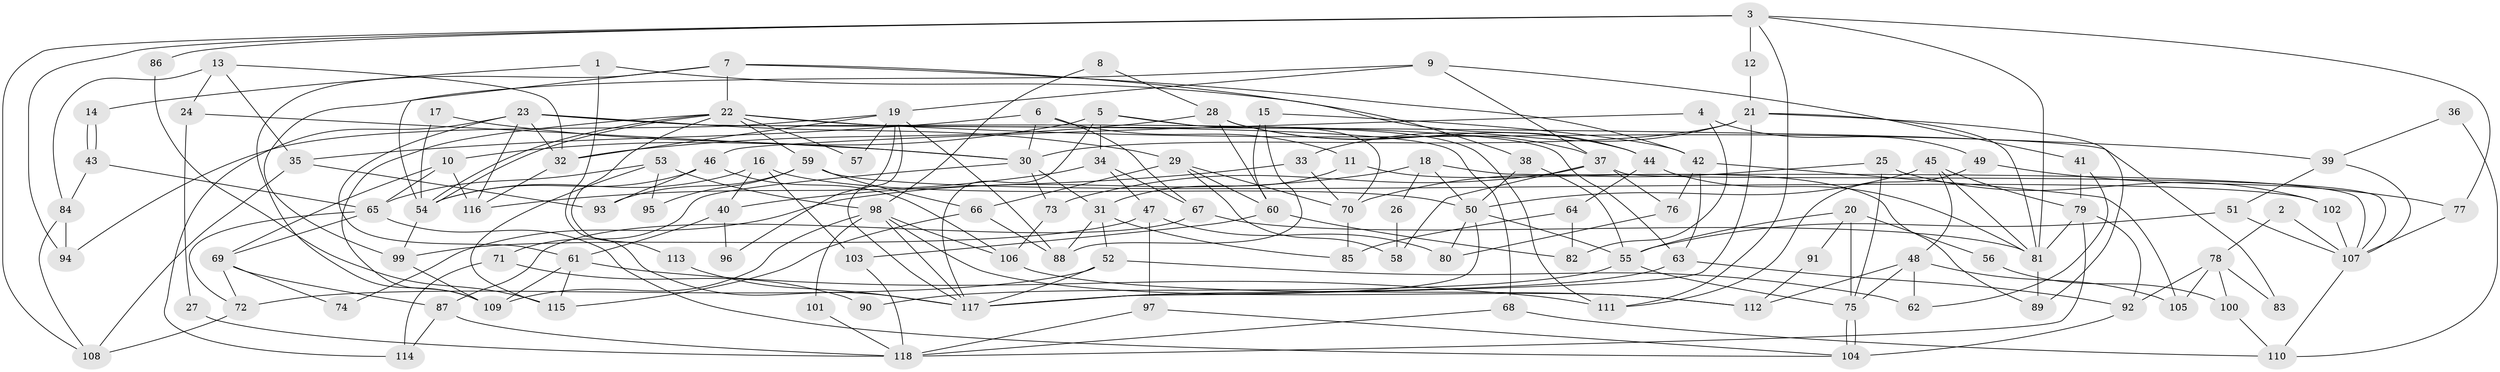 // coarse degree distribution, {10: 0.01282051282051282, 2: 0.1794871794871795, 7: 0.11538461538461539, 3: 0.16666666666666666, 6: 0.15384615384615385, 8: 0.07692307692307693, 4: 0.16666666666666666, 11: 0.01282051282051282, 5: 0.10256410256410256, 9: 0.01282051282051282}
// Generated by graph-tools (version 1.1) at 2025/52/02/27/25 19:52:02]
// undirected, 118 vertices, 236 edges
graph export_dot {
graph [start="1"]
  node [color=gray90,style=filled];
  1;
  2;
  3;
  4;
  5;
  6;
  7;
  8;
  9;
  10;
  11;
  12;
  13;
  14;
  15;
  16;
  17;
  18;
  19;
  20;
  21;
  22;
  23;
  24;
  25;
  26;
  27;
  28;
  29;
  30;
  31;
  32;
  33;
  34;
  35;
  36;
  37;
  38;
  39;
  40;
  41;
  42;
  43;
  44;
  45;
  46;
  47;
  48;
  49;
  50;
  51;
  52;
  53;
  54;
  55;
  56;
  57;
  58;
  59;
  60;
  61;
  62;
  63;
  64;
  65;
  66;
  67;
  68;
  69;
  70;
  71;
  72;
  73;
  74;
  75;
  76;
  77;
  78;
  79;
  80;
  81;
  82;
  83;
  84;
  85;
  86;
  87;
  88;
  89;
  90;
  91;
  92;
  93;
  94;
  95;
  96;
  97;
  98;
  99;
  100;
  101;
  102;
  103;
  104;
  105;
  106;
  107;
  108;
  109;
  110;
  111;
  112;
  113;
  114;
  115;
  116;
  117;
  118;
  1 -- 44;
  1 -- 117;
  1 -- 14;
  2 -- 107;
  2 -- 78;
  3 -- 111;
  3 -- 108;
  3 -- 12;
  3 -- 77;
  3 -- 81;
  3 -- 86;
  3 -- 94;
  4 -- 46;
  4 -- 49;
  4 -- 82;
  5 -- 70;
  5 -- 34;
  5 -- 10;
  5 -- 111;
  5 -- 117;
  6 -- 35;
  6 -- 11;
  6 -- 30;
  6 -- 67;
  7 -- 22;
  7 -- 42;
  7 -- 38;
  7 -- 54;
  7 -- 109;
  8 -- 98;
  8 -- 28;
  9 -- 19;
  9 -- 99;
  9 -- 37;
  9 -- 41;
  10 -- 65;
  10 -- 69;
  10 -- 116;
  11 -- 89;
  11 -- 31;
  12 -- 21;
  13 -- 32;
  13 -- 84;
  13 -- 24;
  13 -- 35;
  14 -- 43;
  14 -- 43;
  15 -- 60;
  15 -- 88;
  15 -- 42;
  16 -- 54;
  16 -- 50;
  16 -- 40;
  16 -- 103;
  17 -- 54;
  17 -- 30;
  18 -- 107;
  18 -- 50;
  18 -- 26;
  18 -- 74;
  19 -- 94;
  19 -- 32;
  19 -- 57;
  19 -- 88;
  19 -- 96;
  19 -- 117;
  20 -- 75;
  20 -- 55;
  20 -- 56;
  20 -- 91;
  21 -- 81;
  21 -- 117;
  21 -- 30;
  21 -- 33;
  21 -- 89;
  22 -- 109;
  22 -- 54;
  22 -- 54;
  22 -- 39;
  22 -- 57;
  22 -- 59;
  22 -- 68;
  22 -- 113;
  23 -- 116;
  23 -- 29;
  23 -- 32;
  23 -- 61;
  23 -- 63;
  23 -- 83;
  23 -- 114;
  24 -- 30;
  24 -- 27;
  25 -- 102;
  25 -- 75;
  25 -- 70;
  26 -- 58;
  27 -- 118;
  28 -- 44;
  28 -- 32;
  28 -- 37;
  28 -- 60;
  29 -- 70;
  29 -- 60;
  29 -- 58;
  29 -- 66;
  30 -- 31;
  30 -- 71;
  30 -- 73;
  31 -- 52;
  31 -- 85;
  31 -- 88;
  32 -- 116;
  33 -- 40;
  33 -- 70;
  34 -- 67;
  34 -- 47;
  34 -- 116;
  35 -- 93;
  35 -- 108;
  36 -- 110;
  36 -- 39;
  37 -- 58;
  37 -- 73;
  37 -- 76;
  37 -- 107;
  38 -- 55;
  38 -- 50;
  39 -- 107;
  39 -- 51;
  40 -- 61;
  40 -- 96;
  41 -- 79;
  41 -- 62;
  42 -- 63;
  42 -- 76;
  42 -- 105;
  43 -- 65;
  43 -- 84;
  44 -- 64;
  44 -- 81;
  45 -- 81;
  45 -- 50;
  45 -- 48;
  45 -- 79;
  46 -- 54;
  46 -- 106;
  46 -- 93;
  47 -- 97;
  47 -- 80;
  47 -- 99;
  48 -- 112;
  48 -- 62;
  48 -- 75;
  48 -- 105;
  49 -- 111;
  49 -- 77;
  50 -- 117;
  50 -- 55;
  50 -- 80;
  51 -- 55;
  51 -- 107;
  52 -- 62;
  52 -- 117;
  52 -- 72;
  53 -- 98;
  53 -- 115;
  53 -- 65;
  53 -- 95;
  54 -- 99;
  55 -- 75;
  55 -- 90;
  56 -- 100;
  59 -- 66;
  59 -- 93;
  59 -- 95;
  59 -- 102;
  60 -- 103;
  60 -- 82;
  61 -- 109;
  61 -- 111;
  61 -- 115;
  63 -- 117;
  63 -- 92;
  64 -- 85;
  64 -- 82;
  65 -- 72;
  65 -- 69;
  65 -- 104;
  66 -- 88;
  66 -- 115;
  67 -- 81;
  67 -- 87;
  68 -- 118;
  68 -- 110;
  69 -- 72;
  69 -- 74;
  69 -- 87;
  70 -- 85;
  71 -- 114;
  71 -- 90;
  72 -- 108;
  73 -- 106;
  75 -- 104;
  75 -- 104;
  76 -- 80;
  77 -- 107;
  78 -- 92;
  78 -- 105;
  78 -- 83;
  78 -- 100;
  79 -- 92;
  79 -- 81;
  79 -- 118;
  81 -- 89;
  84 -- 108;
  84 -- 94;
  86 -- 115;
  87 -- 114;
  87 -- 118;
  91 -- 112;
  92 -- 104;
  97 -- 104;
  97 -- 118;
  98 -- 109;
  98 -- 117;
  98 -- 101;
  98 -- 106;
  98 -- 112;
  99 -- 109;
  100 -- 110;
  101 -- 118;
  102 -- 107;
  103 -- 118;
  106 -- 112;
  107 -- 110;
  113 -- 117;
}
